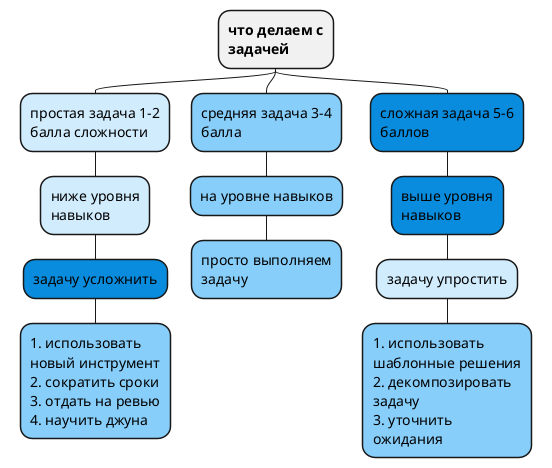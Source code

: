 @startmindmap
'https://plantuml.com/mindmap-diagram
top to bottom direction
skinparam wrapWidth 150
skinparam defaulttextalignment left



* **что делаем с задачей**
**[%lighten("lightSkyBlue", 20)] простая задача 1-2 балла сложности
***[%lighten("lightSkyBlue", 20)] ниже уровня навыков
****[%darken("lightSkyBlue", 40)] задачу усложнить
*****[#lightSkyBlue]:1. использовать новый инструмент
2. сократить сроки
3. отдать на ревью
4. научить джуна;

**[#lightSkyBlue] средняя задача 3-4 балла
***[#lightSkyBlue] на уровне навыков
****[#lightSkyBlue] просто выполняем задачу


**[%darken("lightSkyBlue", 40)] сложная задача 5-6 баллов
***[%darken("lightSkyBlue", 40)] выше уровня навыков
****[%lighten("lightSkyBlue", 20)] задачу упростить
*****[#lightSkyBlue]:1. использовать шаблонные решения
2. декомпозировать задачу
3. уточнить ожидания;











@endmindmap
